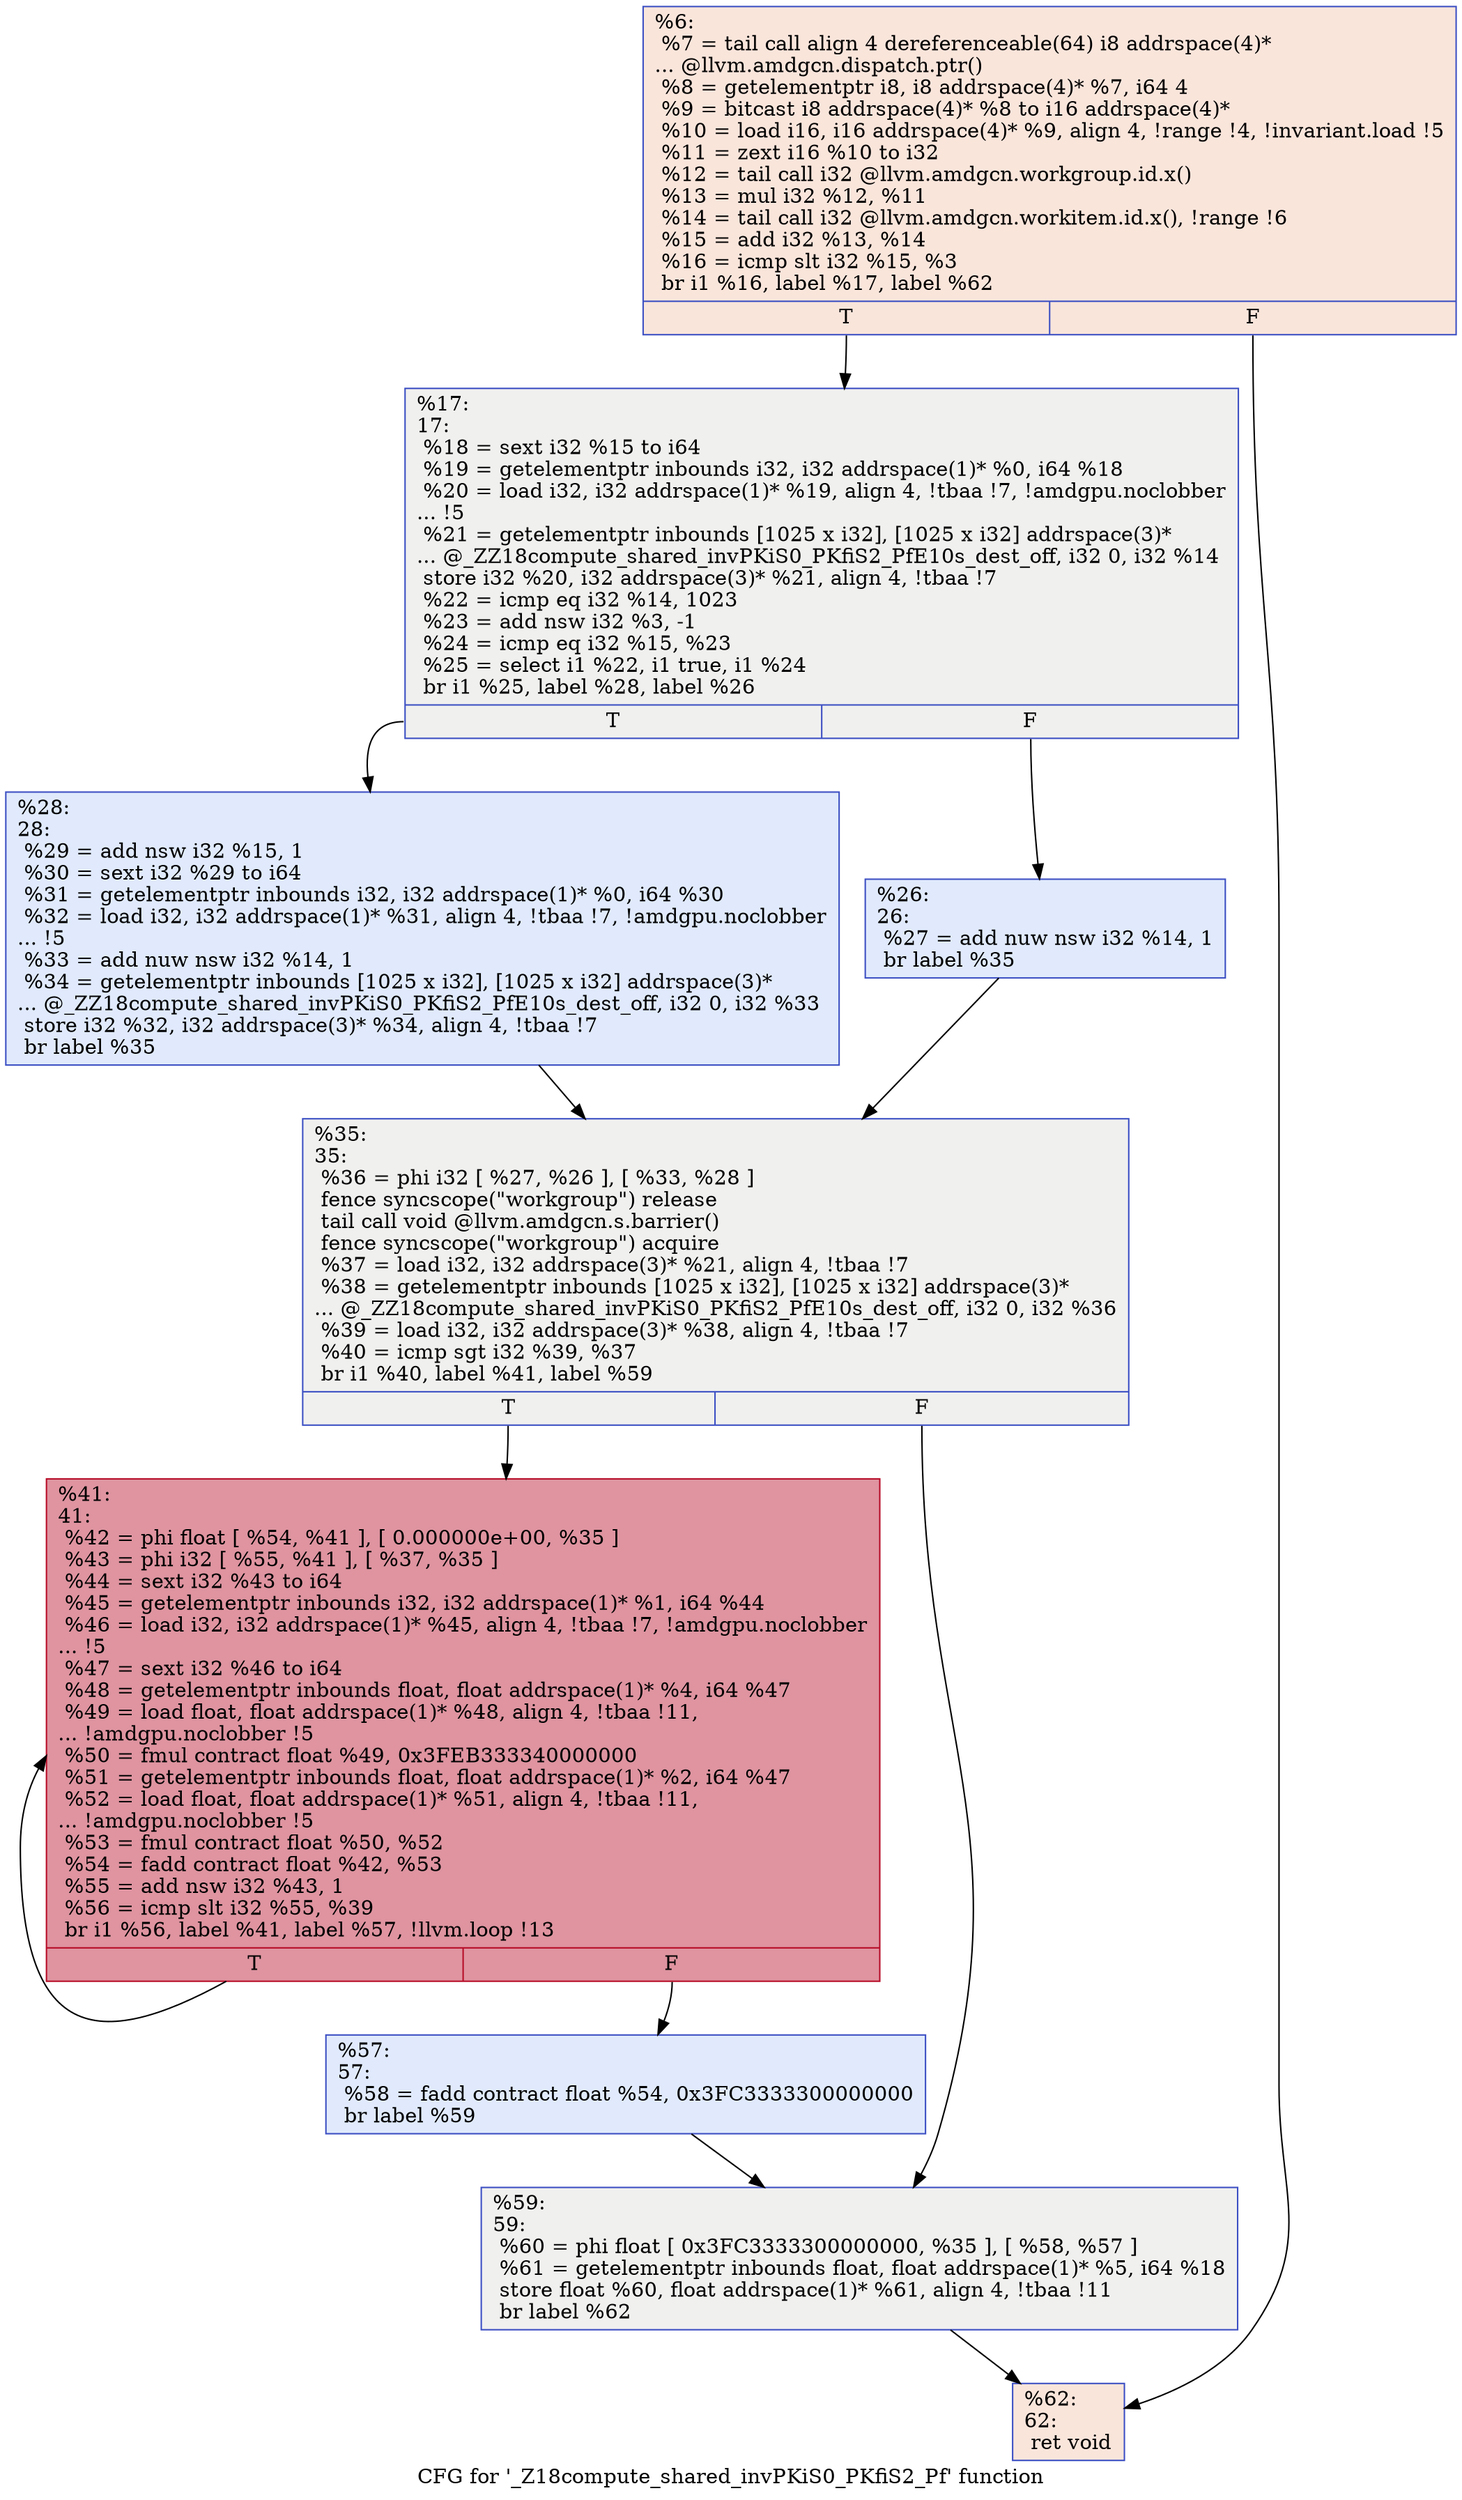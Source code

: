digraph "CFG for '_Z18compute_shared_invPKiS0_PKfiS2_Pf' function" {
	label="CFG for '_Z18compute_shared_invPKiS0_PKfiS2_Pf' function";

	Node0x45dc840 [shape=record,color="#3d50c3ff", style=filled, fillcolor="#f4c5ad70",label="{%6:\l  %7 = tail call align 4 dereferenceable(64) i8 addrspace(4)*\l... @llvm.amdgcn.dispatch.ptr()\l  %8 = getelementptr i8, i8 addrspace(4)* %7, i64 4\l  %9 = bitcast i8 addrspace(4)* %8 to i16 addrspace(4)*\l  %10 = load i16, i16 addrspace(4)* %9, align 4, !range !4, !invariant.load !5\l  %11 = zext i16 %10 to i32\l  %12 = tail call i32 @llvm.amdgcn.workgroup.id.x()\l  %13 = mul i32 %12, %11\l  %14 = tail call i32 @llvm.amdgcn.workitem.id.x(), !range !6\l  %15 = add i32 %13, %14\l  %16 = icmp slt i32 %15, %3\l  br i1 %16, label %17, label %62\l|{<s0>T|<s1>F}}"];
	Node0x45dc840:s0 -> Node0x45dd160;
	Node0x45dc840:s1 -> Node0x45de850;
	Node0x45dd160 [shape=record,color="#3d50c3ff", style=filled, fillcolor="#dedcdb70",label="{%17:\l17:                                               \l  %18 = sext i32 %15 to i64\l  %19 = getelementptr inbounds i32, i32 addrspace(1)* %0, i64 %18\l  %20 = load i32, i32 addrspace(1)* %19, align 4, !tbaa !7, !amdgpu.noclobber\l... !5\l  %21 = getelementptr inbounds [1025 x i32], [1025 x i32] addrspace(3)*\l... @_ZZ18compute_shared_invPKiS0_PKfiS2_PfE10s_dest_off, i32 0, i32 %14\l  store i32 %20, i32 addrspace(3)* %21, align 4, !tbaa !7\l  %22 = icmp eq i32 %14, 1023\l  %23 = add nsw i32 %3, -1\l  %24 = icmp eq i32 %15, %23\l  %25 = select i1 %22, i1 true, i1 %24\l  br i1 %25, label %28, label %26\l|{<s0>T|<s1>F}}"];
	Node0x45dd160:s0 -> Node0x45dfd20;
	Node0x45dd160:s1 -> Node0x45dfdb0;
	Node0x45dfdb0 [shape=record,color="#3d50c3ff", style=filled, fillcolor="#b9d0f970",label="{%26:\l26:                                               \l  %27 = add nuw nsw i32 %14, 1\l  br label %35\l}"];
	Node0x45dfdb0 -> Node0x45dffb0;
	Node0x45dfd20 [shape=record,color="#3d50c3ff", style=filled, fillcolor="#b9d0f970",label="{%28:\l28:                                               \l  %29 = add nsw i32 %15, 1\l  %30 = sext i32 %29 to i64\l  %31 = getelementptr inbounds i32, i32 addrspace(1)* %0, i64 %30\l  %32 = load i32, i32 addrspace(1)* %31, align 4, !tbaa !7, !amdgpu.noclobber\l... !5\l  %33 = add nuw nsw i32 %14, 1\l  %34 = getelementptr inbounds [1025 x i32], [1025 x i32] addrspace(3)*\l... @_ZZ18compute_shared_invPKiS0_PKfiS2_PfE10s_dest_off, i32 0, i32 %33\l  store i32 %32, i32 addrspace(3)* %34, align 4, !tbaa !7\l  br label %35\l}"];
	Node0x45dfd20 -> Node0x45dffb0;
	Node0x45dffb0 [shape=record,color="#3d50c3ff", style=filled, fillcolor="#dedcdb70",label="{%35:\l35:                                               \l  %36 = phi i32 [ %27, %26 ], [ %33, %28 ]\l  fence syncscope(\"workgroup\") release\l  tail call void @llvm.amdgcn.s.barrier()\l  fence syncscope(\"workgroup\") acquire\l  %37 = load i32, i32 addrspace(3)* %21, align 4, !tbaa !7\l  %38 = getelementptr inbounds [1025 x i32], [1025 x i32] addrspace(3)*\l... @_ZZ18compute_shared_invPKiS0_PKfiS2_PfE10s_dest_off, i32 0, i32 %36\l  %39 = load i32, i32 addrspace(3)* %38, align 4, !tbaa !7\l  %40 = icmp sgt i32 %39, %37\l  br i1 %40, label %41, label %59\l|{<s0>T|<s1>F}}"];
	Node0x45dffb0:s0 -> Node0x45e0c50;
	Node0x45dffb0:s1 -> Node0x45e0ce0;
	Node0x45e0c50 [shape=record,color="#b70d28ff", style=filled, fillcolor="#b70d2870",label="{%41:\l41:                                               \l  %42 = phi float [ %54, %41 ], [ 0.000000e+00, %35 ]\l  %43 = phi i32 [ %55, %41 ], [ %37, %35 ]\l  %44 = sext i32 %43 to i64\l  %45 = getelementptr inbounds i32, i32 addrspace(1)* %1, i64 %44\l  %46 = load i32, i32 addrspace(1)* %45, align 4, !tbaa !7, !amdgpu.noclobber\l... !5\l  %47 = sext i32 %46 to i64\l  %48 = getelementptr inbounds float, float addrspace(1)* %4, i64 %47\l  %49 = load float, float addrspace(1)* %48, align 4, !tbaa !11,\l... !amdgpu.noclobber !5\l  %50 = fmul contract float %49, 0x3FEB333340000000\l  %51 = getelementptr inbounds float, float addrspace(1)* %2, i64 %47\l  %52 = load float, float addrspace(1)* %51, align 4, !tbaa !11,\l... !amdgpu.noclobber !5\l  %53 = fmul contract float %50, %52\l  %54 = fadd contract float %42, %53\l  %55 = add nsw i32 %43, 1\l  %56 = icmp slt i32 %55, %39\l  br i1 %56, label %41, label %57, !llvm.loop !13\l|{<s0>T|<s1>F}}"];
	Node0x45e0c50:s0 -> Node0x45e0c50;
	Node0x45e0c50:s1 -> Node0x45e2930;
	Node0x45e2930 [shape=record,color="#3d50c3ff", style=filled, fillcolor="#b9d0f970",label="{%57:\l57:                                               \l  %58 = fadd contract float %54, 0x3FC3333300000000\l  br label %59\l}"];
	Node0x45e2930 -> Node0x45e0ce0;
	Node0x45e0ce0 [shape=record,color="#3d50c3ff", style=filled, fillcolor="#dedcdb70",label="{%59:\l59:                                               \l  %60 = phi float [ 0x3FC3333300000000, %35 ], [ %58, %57 ]\l  %61 = getelementptr inbounds float, float addrspace(1)* %5, i64 %18\l  store float %60, float addrspace(1)* %61, align 4, !tbaa !11\l  br label %62\l}"];
	Node0x45e0ce0 -> Node0x45de850;
	Node0x45de850 [shape=record,color="#3d50c3ff", style=filled, fillcolor="#f4c5ad70",label="{%62:\l62:                                               \l  ret void\l}"];
}
